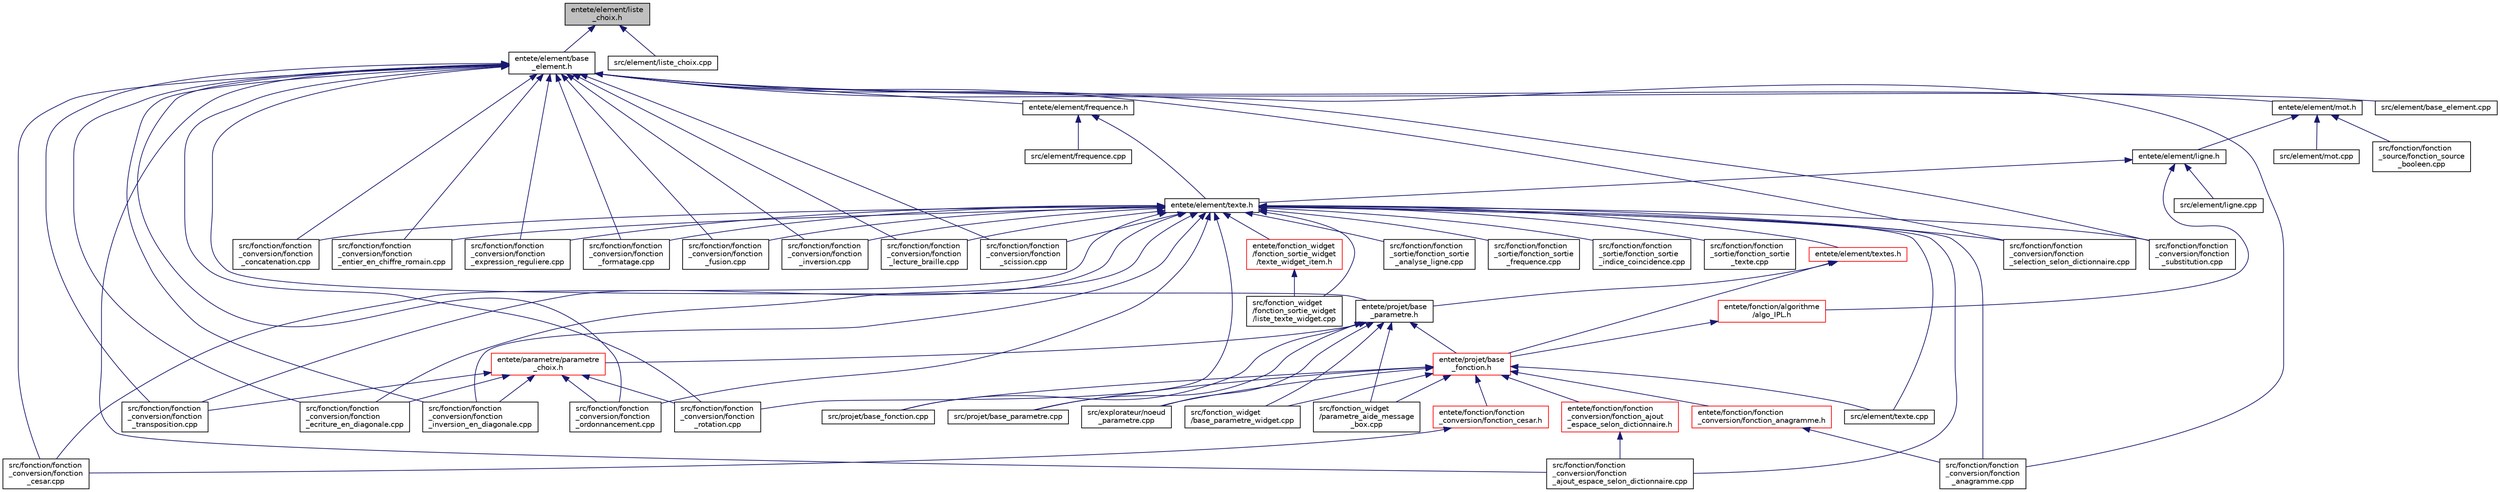 digraph "entete/element/liste_choix.h"
{
  edge [fontname="Helvetica",fontsize="10",labelfontname="Helvetica",labelfontsize="10"];
  node [fontname="Helvetica",fontsize="10",shape=record];
  Node3 [label="entete/element/liste\l_choix.h",height=0.2,width=0.4,color="black", fillcolor="grey75", style="filled", fontcolor="black"];
  Node3 -> Node4 [dir="back",color="midnightblue",fontsize="10",style="solid",fontname="Helvetica"];
  Node4 [label="entete/element/base\l_element.h",height=0.2,width=0.4,color="black", fillcolor="white", style="filled",URL="$base__element_8h.html",tooltip="Fichier de déclaration de la classe base_element. "];
  Node4 -> Node5 [dir="back",color="midnightblue",fontsize="10",style="solid",fontname="Helvetica"];
  Node5 [label="entete/element/mot.h",height=0.2,width=0.4,color="black", fillcolor="white", style="filled",URL="$mot_8h.html",tooltip="Fichier de déclaration de la classe mot. "];
  Node5 -> Node6 [dir="back",color="midnightblue",fontsize="10",style="solid",fontname="Helvetica"];
  Node6 [label="entete/element/ligne.h",height=0.2,width=0.4,color="black", fillcolor="white", style="filled",URL="$ligne_8h.html",tooltip="Fichier de déclaration de la classe ligne. "];
  Node6 -> Node7 [dir="back",color="midnightblue",fontsize="10",style="solid",fontname="Helvetica"];
  Node7 [label="entete/element/texte.h",height=0.2,width=0.4,color="black", fillcolor="white", style="filled",URL="$texte_8h.html",tooltip="Fichier de déclaration de la classe texte. "];
  Node7 -> Node8 [dir="back",color="midnightblue",fontsize="10",style="solid",fontname="Helvetica"];
  Node8 [label="entete/element/textes.h",height=0.2,width=0.4,color="red", fillcolor="white", style="filled",URL="$textes_8h.html",tooltip="Fichier de déclaration de la classe textes. "];
  Node8 -> Node46 [dir="back",color="midnightblue",fontsize="10",style="solid",fontname="Helvetica"];
  Node46 [label="entete/projet/base\l_fonction.h",height=0.2,width=0.4,color="red", fillcolor="white", style="filled",URL="$base__fonction_8h.html",tooltip="Déclaration de la classe base_fonction. "];
  Node46 -> Node47 [dir="back",color="midnightblue",fontsize="10",style="solid",fontname="Helvetica"];
  Node47 [label="entete/fonction/fonction\l_conversion/fonction_ajout\l_espace_selon_dictionnaire.h",height=0.2,width=0.4,color="red", fillcolor="white", style="filled",URL="$fonction__ajout__espace__selon__dictionnaire_8h.html",tooltip="Fichier de déclaration de la classe fonction_ajout_espace_selon_dictionnaire. "];
  Node47 -> Node13 [dir="back",color="midnightblue",fontsize="10",style="solid",fontname="Helvetica"];
  Node13 [label="src/fonction/fonction\l_conversion/fonction\l_ajout_espace_selon_dictionnaire.cpp",height=0.2,width=0.4,color="black", fillcolor="white", style="filled",URL="$fonction__ajout__espace__selon__dictionnaire_8cpp.html",tooltip="Fichier d&#39;implémentation de la classe fonction_ajout_espace_selon_dictionnaire. "];
  Node46 -> Node49 [dir="back",color="midnightblue",fontsize="10",style="solid",fontname="Helvetica"];
  Node49 [label="entete/fonction/fonction\l_conversion/fonction_anagramme.h",height=0.2,width=0.4,color="red", fillcolor="white", style="filled",URL="$fonction__anagramme_8h.html",tooltip="Fichier de déclaration de la classe fonction_anagramme. "];
  Node49 -> Node14 [dir="back",color="midnightblue",fontsize="10",style="solid",fontname="Helvetica"];
  Node14 [label="src/fonction/fonction\l_conversion/fonction\l_anagramme.cpp",height=0.2,width=0.4,color="black", fillcolor="white", style="filled",URL="$fonction__anagramme_8cpp.html",tooltip="Fichier d&#39;implémentation de la classe fonction_anagramme. "];
  Node46 -> Node50 [dir="back",color="midnightblue",fontsize="10",style="solid",fontname="Helvetica"];
  Node50 [label="entete/fonction/fonction\l_conversion/fonction_cesar.h",height=0.2,width=0.4,color="red", fillcolor="white", style="filled",URL="$fonction__cesar_8h.html",tooltip="Fichier de déclaration de la classe fonction_cesar. "];
  Node50 -> Node15 [dir="back",color="midnightblue",fontsize="10",style="solid",fontname="Helvetica"];
  Node15 [label="src/fonction/fonction\l_conversion/fonction\l_cesar.cpp",height=0.2,width=0.4,color="black", fillcolor="white", style="filled",URL="$fonction__cesar_8cpp.html",tooltip="Fichier d&#39;implémentation de la classe fonction_cesar. "];
  Node46 -> Node107 [dir="back",color="midnightblue",fontsize="10",style="solid",fontname="Helvetica"];
  Node107 [label="src/element/texte.cpp",height=0.2,width=0.4,color="black", fillcolor="white", style="filled",URL="$texte_8cpp.html",tooltip="Fichier d&#39;implémentation de la classe texte. "];
  Node46 -> Node110 [dir="back",color="midnightblue",fontsize="10",style="solid",fontname="Helvetica"];
  Node110 [label="src/explorateur/noeud\l_parametre.cpp",height=0.2,width=0.4,color="black", fillcolor="white", style="filled",URL="$noeud__parametre_8cpp.html",tooltip="Fichier d&#39;implémentation de la classe noeud_parametre. "];
  Node46 -> Node112 [dir="back",color="midnightblue",fontsize="10",style="solid",fontname="Helvetica"];
  Node112 [label="src/fonction_widget\l/base_parametre_widget.cpp",height=0.2,width=0.4,color="black", fillcolor="white", style="filled",URL="$base__parametre__widget_8cpp.html",tooltip="Fichier d&#39;implémentation de la classe base_parametre_widget. "];
  Node46 -> Node113 [dir="back",color="midnightblue",fontsize="10",style="solid",fontname="Helvetica"];
  Node113 [label="src/fonction_widget\l/parametre_aide_message\l_box.cpp",height=0.2,width=0.4,color="black", fillcolor="white", style="filled",URL="$parametre__aide__message__box_8cpp.html",tooltip="Fichier d&#39;implémentation de la classe parametre_aide_message_box. "];
  Node46 -> Node45 [dir="back",color="midnightblue",fontsize="10",style="solid",fontname="Helvetica"];
  Node45 [label="src/projet/base_fonction.cpp",height=0.2,width=0.4,color="black", fillcolor="white", style="filled",URL="$base__fonction_8cpp.html",tooltip="Fichier d&#39;implémentation de la classe base_fonction. "];
  Node46 -> Node82 [dir="back",color="midnightblue",fontsize="10",style="solid",fontname="Helvetica"];
  Node82 [label="src/projet/base_parametre.cpp",height=0.2,width=0.4,color="black", fillcolor="white", style="filled",URL="$base__parametre_8cpp.html",tooltip="Fichier d&#39;implémentation de la classe base_parametre. "];
  Node8 -> Node117 [dir="back",color="midnightblue",fontsize="10",style="solid",fontname="Helvetica"];
  Node117 [label="entete/projet/base\l_parametre.h",height=0.2,width=0.4,color="black", fillcolor="white", style="filled",URL="$base__parametre_8h.html",tooltip="Fichier de déclaration de la classe base_parametre. "];
  Node117 -> Node46 [dir="back",color="midnightblue",fontsize="10",style="solid",fontname="Helvetica"];
  Node117 -> Node118 [dir="back",color="midnightblue",fontsize="10",style="solid",fontname="Helvetica"];
  Node118 [label="entete/parametre/parametre\l_choix.h",height=0.2,width=0.4,color="red", fillcolor="white", style="filled",URL="$parametre__choix_8h.html",tooltip="Fichier de déclaration de la classe parametre_choix. "];
  Node118 -> Node18 [dir="back",color="midnightblue",fontsize="10",style="solid",fontname="Helvetica"];
  Node18 [label="src/fonction/fonction\l_conversion/fonction\l_ecriture_en_diagonale.cpp",height=0.2,width=0.4,color="black", fillcolor="white", style="filled",URL="$fonction__ecriture__en__diagonale_8cpp.html",tooltip="Fichier d&#39;implémentation de la classe fonction_ecriture_en_diagonale. "];
  Node118 -> Node24 [dir="back",color="midnightblue",fontsize="10",style="solid",fontname="Helvetica"];
  Node24 [label="src/fonction/fonction\l_conversion/fonction\l_inversion_en_diagonale.cpp",height=0.2,width=0.4,color="black", fillcolor="white", style="filled",URL="$fonction__inversion__en__diagonale_8cpp.html",tooltip="Fichier d&#39;implémentation de la classe fonction_inversion_en_diagonale. "];
  Node118 -> Node26 [dir="back",color="midnightblue",fontsize="10",style="solid",fontname="Helvetica"];
  Node26 [label="src/fonction/fonction\l_conversion/fonction\l_ordonnancement.cpp",height=0.2,width=0.4,color="black", fillcolor="white", style="filled",URL="$fonction__ordonnancement_8cpp.html",tooltip="Fichier d&#39;implémentation de la classe fonction_ordonnancement. "];
  Node118 -> Node27 [dir="back",color="midnightblue",fontsize="10",style="solid",fontname="Helvetica"];
  Node27 [label="src/fonction/fonction\l_conversion/fonction\l_rotation.cpp",height=0.2,width=0.4,color="black", fillcolor="white", style="filled",URL="$fonction__rotation_8cpp.html",tooltip="Fichier d&#39;implémentation de la classe fonction_rotation. "];
  Node118 -> Node31 [dir="back",color="midnightblue",fontsize="10",style="solid",fontname="Helvetica"];
  Node31 [label="src/fonction/fonction\l_conversion/fonction\l_transposition.cpp",height=0.2,width=0.4,color="black", fillcolor="white", style="filled",URL="$fonction__transposition_8cpp.html",tooltip="Fichier d&#39;implémentation de la classe fonction_transposition. "];
  Node117 -> Node110 [dir="back",color="midnightblue",fontsize="10",style="solid",fontname="Helvetica"];
  Node117 -> Node112 [dir="back",color="midnightblue",fontsize="10",style="solid",fontname="Helvetica"];
  Node117 -> Node113 [dir="back",color="midnightblue",fontsize="10",style="solid",fontname="Helvetica"];
  Node117 -> Node45 [dir="back",color="midnightblue",fontsize="10",style="solid",fontname="Helvetica"];
  Node117 -> Node82 [dir="back",color="midnightblue",fontsize="10",style="solid",fontname="Helvetica"];
  Node7 -> Node123 [dir="back",color="midnightblue",fontsize="10",style="solid",fontname="Helvetica"];
  Node123 [label="entete/fonction_widget\l/fonction_sortie_widget\l/texte_widget_item.h",height=0.2,width=0.4,color="red", fillcolor="white", style="filled",URL="$texte__widget__item_8h.html",tooltip="Fichier de déclaration de la classe texte_widget_item. "];
  Node123 -> Node124 [dir="back",color="midnightblue",fontsize="10",style="solid",fontname="Helvetica"];
  Node124 [label="src/fonction_widget\l/fonction_sortie_widget\l/liste_texte_widget.cpp",height=0.2,width=0.4,color="black", fillcolor="white", style="filled",URL="$liste__texte__widget_8cpp.html",tooltip="Fichier d&#39;implémentation de la classe liste_texte_widget. "];
  Node7 -> Node107 [dir="back",color="midnightblue",fontsize="10",style="solid",fontname="Helvetica"];
  Node7 -> Node13 [dir="back",color="midnightblue",fontsize="10",style="solid",fontname="Helvetica"];
  Node7 -> Node14 [dir="back",color="midnightblue",fontsize="10",style="solid",fontname="Helvetica"];
  Node7 -> Node15 [dir="back",color="midnightblue",fontsize="10",style="solid",fontname="Helvetica"];
  Node7 -> Node17 [dir="back",color="midnightblue",fontsize="10",style="solid",fontname="Helvetica"];
  Node17 [label="src/fonction/fonction\l_conversion/fonction\l_concatenation.cpp",height=0.2,width=0.4,color="black", fillcolor="white", style="filled",URL="$fonction__concatenation_8cpp.html",tooltip="Fichier d&#39;implémentation de la classe fonction_concatenation. "];
  Node7 -> Node18 [dir="back",color="midnightblue",fontsize="10",style="solid",fontname="Helvetica"];
  Node7 -> Node19 [dir="back",color="midnightblue",fontsize="10",style="solid",fontname="Helvetica"];
  Node19 [label="src/fonction/fonction\l_conversion/fonction\l_entier_en_chiffre_romain.cpp",height=0.2,width=0.4,color="black", fillcolor="white", style="filled",URL="$fonction__entier__en__chiffre__romain_8cpp.html",tooltip="Fichier d&#39;implémentation de la classe fonction_entier_en_chiffre_romain. "];
  Node7 -> Node20 [dir="back",color="midnightblue",fontsize="10",style="solid",fontname="Helvetica"];
  Node20 [label="src/fonction/fonction\l_conversion/fonction\l_expression_reguliere.cpp",height=0.2,width=0.4,color="black", fillcolor="white", style="filled",URL="$fonction__expression__reguliere_8cpp.html",tooltip="Fichier d&#39;implémentation de la classe fonction_expression_reguliere. "];
  Node7 -> Node21 [dir="back",color="midnightblue",fontsize="10",style="solid",fontname="Helvetica"];
  Node21 [label="src/fonction/fonction\l_conversion/fonction\l_formatage.cpp",height=0.2,width=0.4,color="black", fillcolor="white", style="filled",URL="$fonction__formatage_8cpp.html",tooltip="Fichier d&#39;implémentation de la classe fonction_formatage. "];
  Node7 -> Node22 [dir="back",color="midnightblue",fontsize="10",style="solid",fontname="Helvetica"];
  Node22 [label="src/fonction/fonction\l_conversion/fonction\l_fusion.cpp",height=0.2,width=0.4,color="black", fillcolor="white", style="filled",URL="$fonction__fusion_8cpp.html",tooltip="Fichier d&#39;implémentation de la classe fonction_fusion. "];
  Node7 -> Node23 [dir="back",color="midnightblue",fontsize="10",style="solid",fontname="Helvetica"];
  Node23 [label="src/fonction/fonction\l_conversion/fonction\l_inversion.cpp",height=0.2,width=0.4,color="black", fillcolor="white", style="filled",URL="$fonction__inversion_8cpp.html",tooltip="Fichier d&#39;implémentation de la classe fonction_inversion. "];
  Node7 -> Node24 [dir="back",color="midnightblue",fontsize="10",style="solid",fontname="Helvetica"];
  Node7 -> Node25 [dir="back",color="midnightblue",fontsize="10",style="solid",fontname="Helvetica"];
  Node25 [label="src/fonction/fonction\l_conversion/fonction\l_lecture_braille.cpp",height=0.2,width=0.4,color="black", fillcolor="white", style="filled",URL="$fonction__lecture__braille_8cpp.html",tooltip="Fichier d&#39;implémentation de la classe fonction_lecture_braille. "];
  Node7 -> Node26 [dir="back",color="midnightblue",fontsize="10",style="solid",fontname="Helvetica"];
  Node7 -> Node27 [dir="back",color="midnightblue",fontsize="10",style="solid",fontname="Helvetica"];
  Node7 -> Node28 [dir="back",color="midnightblue",fontsize="10",style="solid",fontname="Helvetica"];
  Node28 [label="src/fonction/fonction\l_conversion/fonction\l_scission.cpp",height=0.2,width=0.4,color="black", fillcolor="white", style="filled",URL="$fonction__scission_8cpp.html",tooltip="Fichier d&#39;implémentation de la classe fonction_scission. "];
  Node7 -> Node29 [dir="back",color="midnightblue",fontsize="10",style="solid",fontname="Helvetica"];
  Node29 [label="src/fonction/fonction\l_conversion/fonction\l_selection_selon_dictionnaire.cpp",height=0.2,width=0.4,color="black", fillcolor="white", style="filled",URL="$fonction__selection__selon__dictionnaire_8cpp.html",tooltip="Fichier d&#39;implémentation de la classe fonction_selection_selon_dictionnaire. "];
  Node7 -> Node30 [dir="back",color="midnightblue",fontsize="10",style="solid",fontname="Helvetica"];
  Node30 [label="src/fonction/fonction\l_conversion/fonction\l_substitution.cpp",height=0.2,width=0.4,color="black", fillcolor="white", style="filled",URL="$fonction__substitution_8cpp.html",tooltip="Fichier d&#39;implémentation de la classe fonction_substitution. "];
  Node7 -> Node31 [dir="back",color="midnightblue",fontsize="10",style="solid",fontname="Helvetica"];
  Node7 -> Node32 [dir="back",color="midnightblue",fontsize="10",style="solid",fontname="Helvetica"];
  Node32 [label="src/fonction/fonction\l_sortie/fonction_sortie\l_analyse_ligne.cpp",height=0.2,width=0.4,color="black", fillcolor="white", style="filled",URL="$fonction__sortie__analyse__ligne_8cpp.html",tooltip="Fichier d&#39;implémentation de la classe fonction_sortie_analyse_ligne. "];
  Node7 -> Node33 [dir="back",color="midnightblue",fontsize="10",style="solid",fontname="Helvetica"];
  Node33 [label="src/fonction/fonction\l_sortie/fonction_sortie\l_frequence.cpp",height=0.2,width=0.4,color="black", fillcolor="white", style="filled",URL="$fonction__sortie__frequence_8cpp.html",tooltip="Fichier d&#39;implémentation de la classe fonction_sortie_frequence. "];
  Node7 -> Node34 [dir="back",color="midnightblue",fontsize="10",style="solid",fontname="Helvetica"];
  Node34 [label="src/fonction/fonction\l_sortie/fonction_sortie\l_indice_coincidence.cpp",height=0.2,width=0.4,color="black", fillcolor="white", style="filled",URL="$fonction__sortie__indice__coincidence_8cpp.html",tooltip="Fichier d&#39;implémentation de la classe fonction_sortie_indice_coincidence. "];
  Node7 -> Node35 [dir="back",color="midnightblue",fontsize="10",style="solid",fontname="Helvetica"];
  Node35 [label="src/fonction/fonction\l_sortie/fonction_sortie\l_texte.cpp",height=0.2,width=0.4,color="black", fillcolor="white", style="filled",URL="$fonction__sortie__texte_8cpp.html",tooltip="Fichier d&#39;implémentation de la classe fonction_sortie_texte. "];
  Node7 -> Node124 [dir="back",color="midnightblue",fontsize="10",style="solid",fontname="Helvetica"];
  Node6 -> Node126 [dir="back",color="midnightblue",fontsize="10",style="solid",fontname="Helvetica"];
  Node126 [label="entete/fonction/algorithme\l/algo_IPL.h",height=0.2,width=0.4,color="red", fillcolor="white", style="filled",URL="$algo___i_p_l_8h.html",tooltip="Fichier de déclaration de la classe algo_IPL. "];
  Node126 -> Node46 [dir="back",color="midnightblue",fontsize="10",style="solid",fontname="Helvetica"];
  Node6 -> Node128 [dir="back",color="midnightblue",fontsize="10",style="solid",fontname="Helvetica"];
  Node128 [label="src/element/ligne.cpp",height=0.2,width=0.4,color="black", fillcolor="white", style="filled",URL="$ligne_8cpp.html",tooltip="Fichier d&#39;implémentation de la classe ligne. "];
  Node5 -> Node129 [dir="back",color="midnightblue",fontsize="10",style="solid",fontname="Helvetica"];
  Node129 [label="src/element/mot.cpp",height=0.2,width=0.4,color="black", fillcolor="white", style="filled",URL="$mot_8cpp.html",tooltip="Fichier d&#39;implémentation de la classe mot. "];
  Node5 -> Node36 [dir="back",color="midnightblue",fontsize="10",style="solid",fontname="Helvetica"];
  Node36 [label="src/fonction/fonction\l_source/fonction_source\l_booleen.cpp",height=0.2,width=0.4,color="black", fillcolor="white", style="filled",URL="$fonction__source__booleen_8cpp.html",tooltip="Fichier d&#39;implémentation de la classe fonction_source_booleen. "];
  Node4 -> Node130 [dir="back",color="midnightblue",fontsize="10",style="solid",fontname="Helvetica"];
  Node130 [label="entete/element/frequence.h",height=0.2,width=0.4,color="black", fillcolor="white", style="filled",URL="$frequence_8h.html",tooltip="Fichier de déclaration de la classe frequence. "];
  Node130 -> Node7 [dir="back",color="midnightblue",fontsize="10",style="solid",fontname="Helvetica"];
  Node130 -> Node131 [dir="back",color="midnightblue",fontsize="10",style="solid",fontname="Helvetica"];
  Node131 [label="src/element/frequence.cpp",height=0.2,width=0.4,color="black", fillcolor="white", style="filled",URL="$frequence_8cpp.html",tooltip="Fichier d&#39;implémentation de la classe frequence. "];
  Node4 -> Node117 [dir="back",color="midnightblue",fontsize="10",style="solid",fontname="Helvetica"];
  Node4 -> Node132 [dir="back",color="midnightblue",fontsize="10",style="solid",fontname="Helvetica"];
  Node132 [label="src/element/base_element.cpp",height=0.2,width=0.4,color="black", fillcolor="white", style="filled",URL="$base__element_8cpp.html",tooltip="Fichier d&#39;implémentation de la classe base_element. "];
  Node4 -> Node13 [dir="back",color="midnightblue",fontsize="10",style="solid",fontname="Helvetica"];
  Node4 -> Node14 [dir="back",color="midnightblue",fontsize="10",style="solid",fontname="Helvetica"];
  Node4 -> Node15 [dir="back",color="midnightblue",fontsize="10",style="solid",fontname="Helvetica"];
  Node4 -> Node17 [dir="back",color="midnightblue",fontsize="10",style="solid",fontname="Helvetica"];
  Node4 -> Node18 [dir="back",color="midnightblue",fontsize="10",style="solid",fontname="Helvetica"];
  Node4 -> Node19 [dir="back",color="midnightblue",fontsize="10",style="solid",fontname="Helvetica"];
  Node4 -> Node20 [dir="back",color="midnightblue",fontsize="10",style="solid",fontname="Helvetica"];
  Node4 -> Node21 [dir="back",color="midnightblue",fontsize="10",style="solid",fontname="Helvetica"];
  Node4 -> Node22 [dir="back",color="midnightblue",fontsize="10",style="solid",fontname="Helvetica"];
  Node4 -> Node23 [dir="back",color="midnightblue",fontsize="10",style="solid",fontname="Helvetica"];
  Node4 -> Node24 [dir="back",color="midnightblue",fontsize="10",style="solid",fontname="Helvetica"];
  Node4 -> Node25 [dir="back",color="midnightblue",fontsize="10",style="solid",fontname="Helvetica"];
  Node4 -> Node26 [dir="back",color="midnightblue",fontsize="10",style="solid",fontname="Helvetica"];
  Node4 -> Node27 [dir="back",color="midnightblue",fontsize="10",style="solid",fontname="Helvetica"];
  Node4 -> Node28 [dir="back",color="midnightblue",fontsize="10",style="solid",fontname="Helvetica"];
  Node4 -> Node29 [dir="back",color="midnightblue",fontsize="10",style="solid",fontname="Helvetica"];
  Node4 -> Node30 [dir="back",color="midnightblue",fontsize="10",style="solid",fontname="Helvetica"];
  Node4 -> Node31 [dir="back",color="midnightblue",fontsize="10",style="solid",fontname="Helvetica"];
  Node3 -> Node133 [dir="back",color="midnightblue",fontsize="10",style="solid",fontname="Helvetica"];
  Node133 [label="src/element/liste_choix.cpp",height=0.2,width=0.4,color="black", fillcolor="white", style="filled",URL="$liste__choix_8cpp.html",tooltip="Fichier d&#39;implémentation de la classe liste_choix. "];
}
